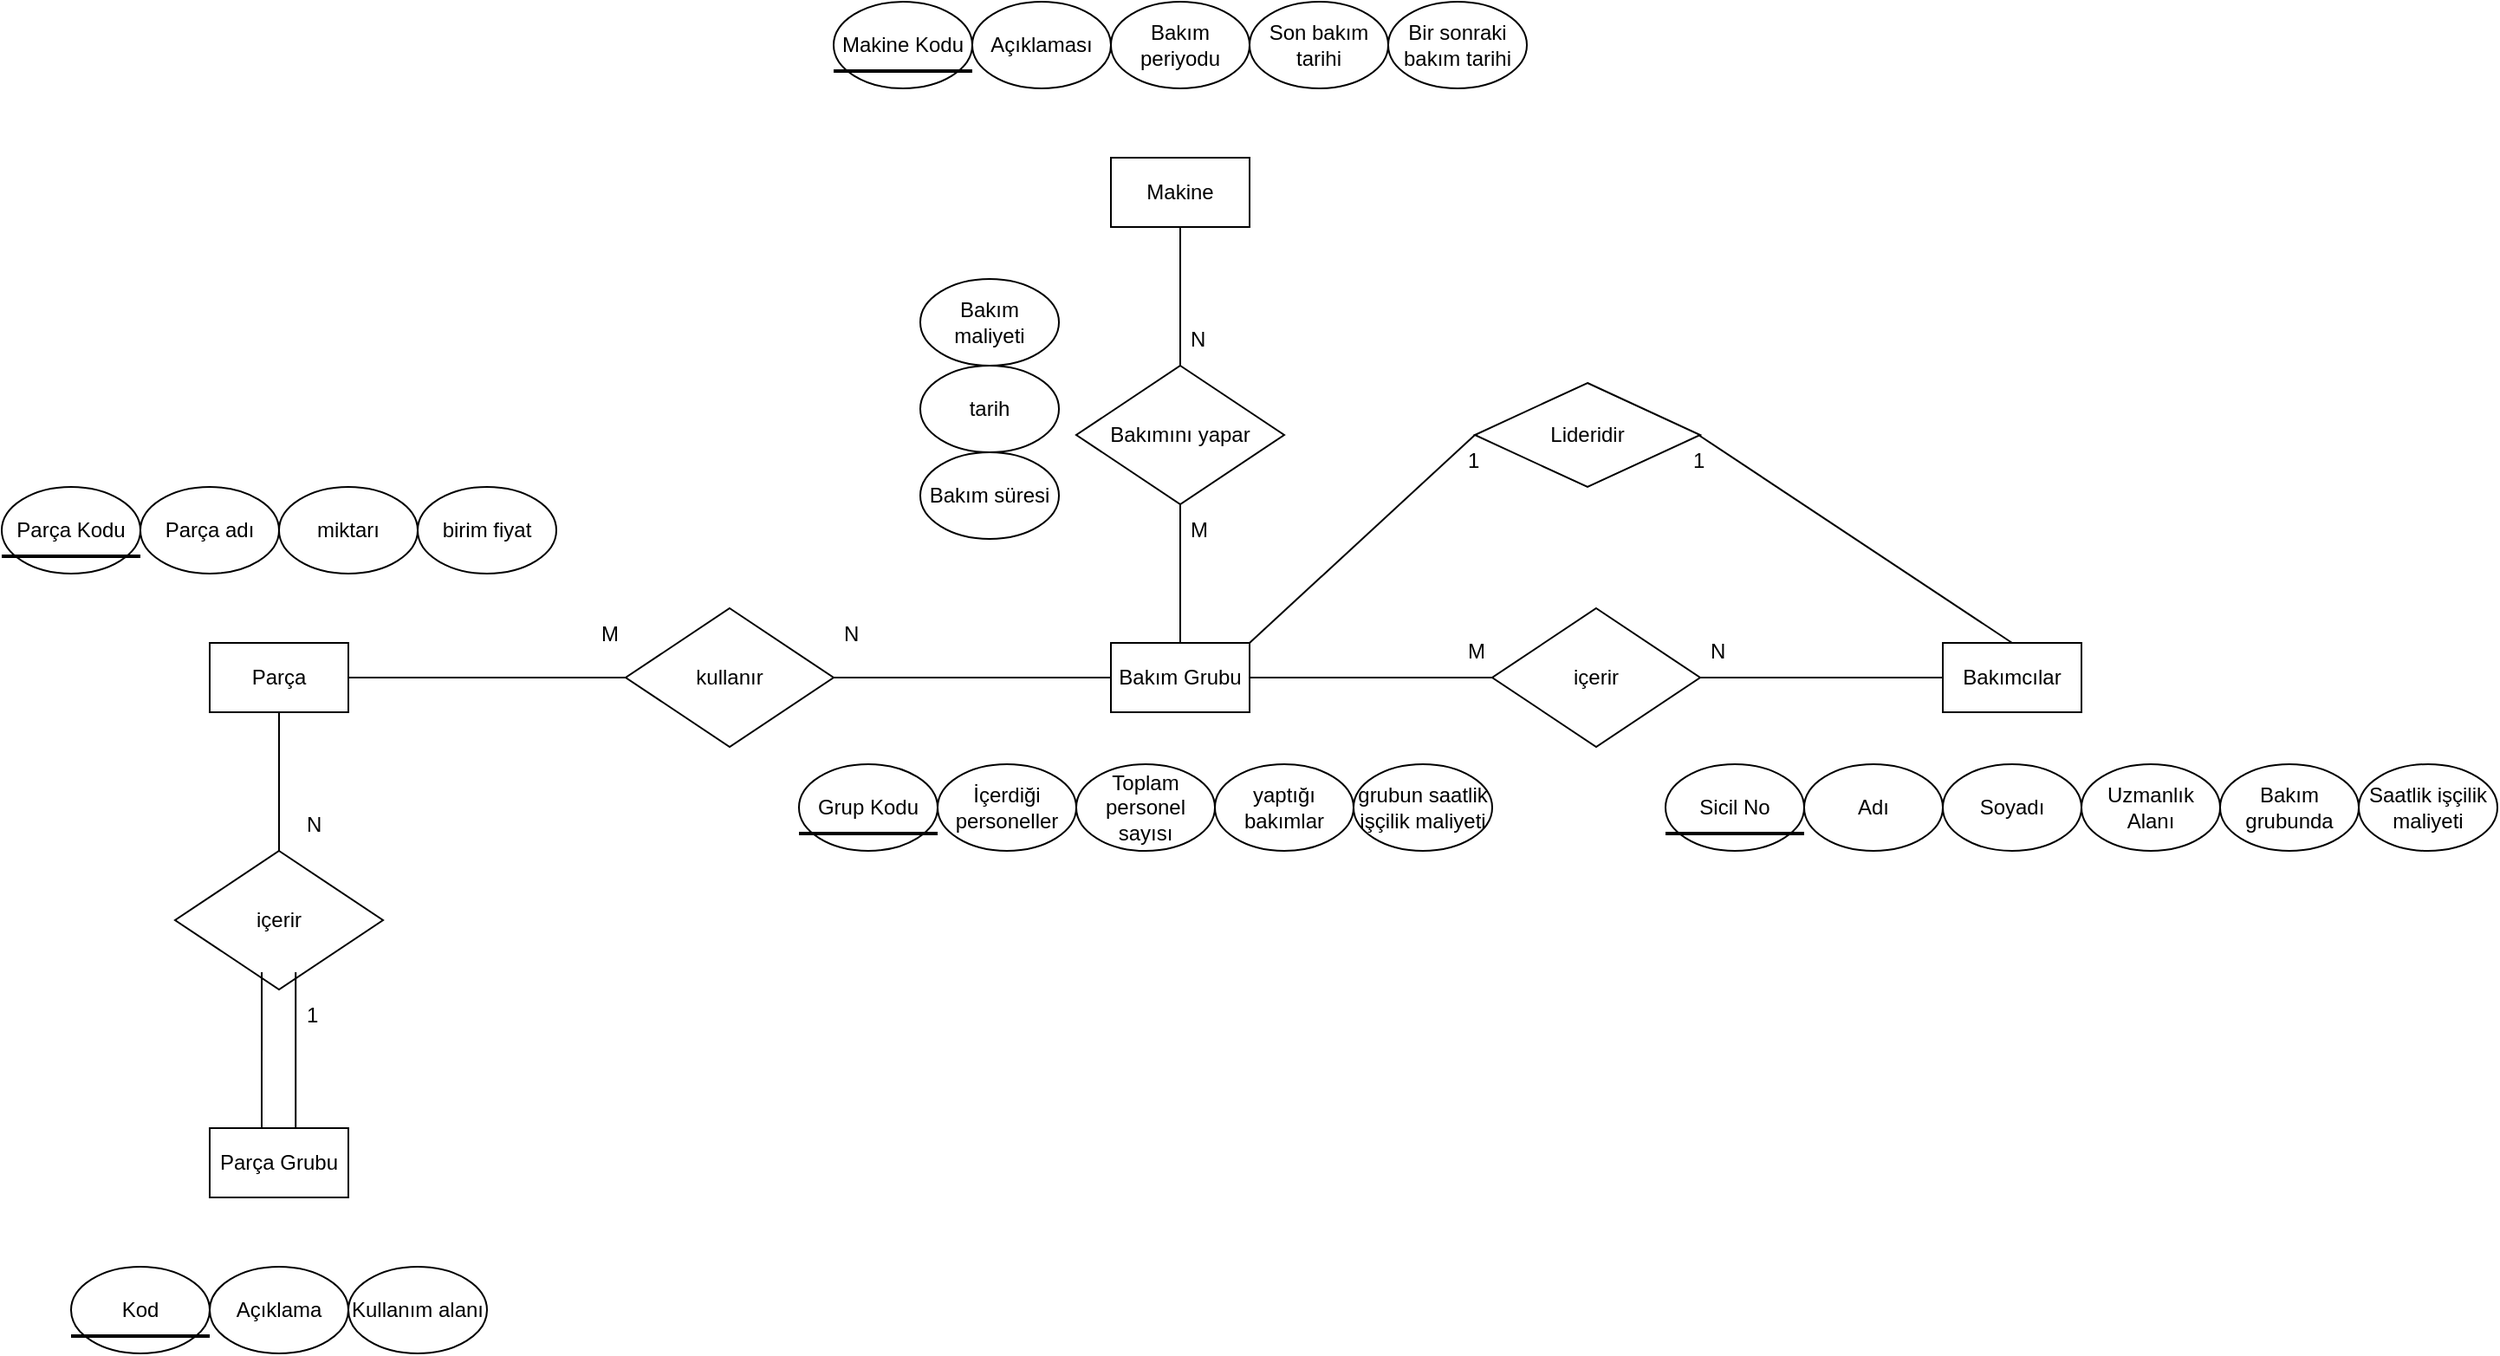 <mxfile version="24.5.3" type="github">
  <diagram name="Page-1" id="5RWQs3kXL790tDM_O4KD">
    <mxGraphModel dx="1687" dy="981" grid="1" gridSize="10" guides="1" tooltips="1" connect="1" arrows="1" fold="1" page="1" pageScale="1" pageWidth="5000" pageHeight="5000" math="0" shadow="0">
      <root>
        <mxCell id="0" />
        <mxCell id="1" parent="0" />
        <mxCell id="q8dBn_YlhrmXgaq97wFI-127" value="Makine" style="rounded=0;whiteSpace=wrap;html=1;" vertex="1" parent="1">
          <mxGeometry x="2040" y="2240" width="80" height="40" as="geometry" />
        </mxCell>
        <mxCell id="q8dBn_YlhrmXgaq97wFI-128" value="Makine Kodu" style="ellipse;whiteSpace=wrap;html=1;" vertex="1" parent="1">
          <mxGeometry x="1880" y="2150" width="80" height="50" as="geometry" />
        </mxCell>
        <mxCell id="q8dBn_YlhrmXgaq97wFI-129" value="Açıklaması" style="ellipse;whiteSpace=wrap;html=1;" vertex="1" parent="1">
          <mxGeometry x="1960" y="2150" width="80" height="50" as="geometry" />
        </mxCell>
        <mxCell id="q8dBn_YlhrmXgaq97wFI-130" value="Bakım periyodu" style="ellipse;whiteSpace=wrap;html=1;" vertex="1" parent="1">
          <mxGeometry x="2040" y="2150" width="80" height="50" as="geometry" />
        </mxCell>
        <mxCell id="q8dBn_YlhrmXgaq97wFI-131" value="Son bakım tarihi" style="ellipse;whiteSpace=wrap;html=1;" vertex="1" parent="1">
          <mxGeometry x="2120" y="2150" width="80" height="50" as="geometry" />
        </mxCell>
        <mxCell id="q8dBn_YlhrmXgaq97wFI-132" value="Bir sonraki bakım tarihi" style="ellipse;whiteSpace=wrap;html=1;" vertex="1" parent="1">
          <mxGeometry x="2200" y="2150" width="80" height="50" as="geometry" />
        </mxCell>
        <mxCell id="q8dBn_YlhrmXgaq97wFI-134" value="Bakımcılar" style="rounded=0;whiteSpace=wrap;html=1;" vertex="1" parent="1">
          <mxGeometry x="2520" y="2520" width="80" height="40" as="geometry" />
        </mxCell>
        <mxCell id="q8dBn_YlhrmXgaq97wFI-136" value="" style="endArrow=none;html=1;rounded=0;jumpSize=10;strokeWidth=2;" edge="1" parent="1">
          <mxGeometry width="50" height="50" relative="1" as="geometry">
            <mxPoint x="1880" y="2190" as="sourcePoint" />
            <mxPoint x="1960" y="2190" as="targetPoint" />
          </mxGeometry>
        </mxCell>
        <mxCell id="q8dBn_YlhrmXgaq97wFI-137" value="Sicil No" style="ellipse;whiteSpace=wrap;html=1;" vertex="1" parent="1">
          <mxGeometry x="2360" y="2590" width="80" height="50" as="geometry" />
        </mxCell>
        <mxCell id="q8dBn_YlhrmXgaq97wFI-138" value="Adı" style="ellipse;whiteSpace=wrap;html=1;" vertex="1" parent="1">
          <mxGeometry x="2440" y="2590" width="80" height="50" as="geometry" />
        </mxCell>
        <mxCell id="q8dBn_YlhrmXgaq97wFI-139" value="Soyadı" style="ellipse;whiteSpace=wrap;html=1;" vertex="1" parent="1">
          <mxGeometry x="2520" y="2590" width="80" height="50" as="geometry" />
        </mxCell>
        <mxCell id="q8dBn_YlhrmXgaq97wFI-140" value="Uzmanlık Alanı" style="ellipse;whiteSpace=wrap;html=1;" vertex="1" parent="1">
          <mxGeometry x="2600" y="2590" width="80" height="50" as="geometry" />
        </mxCell>
        <mxCell id="q8dBn_YlhrmXgaq97wFI-141" value="" style="endArrow=none;html=1;rounded=0;jumpSize=10;strokeWidth=2;" edge="1" parent="1">
          <mxGeometry width="50" height="50" relative="1" as="geometry">
            <mxPoint x="2360" y="2630" as="sourcePoint" />
            <mxPoint x="2440" y="2630" as="targetPoint" />
          </mxGeometry>
        </mxCell>
        <mxCell id="q8dBn_YlhrmXgaq97wFI-142" value="Bakım grubunda" style="ellipse;whiteSpace=wrap;html=1;" vertex="1" parent="1">
          <mxGeometry x="2680" y="2590" width="80" height="50" as="geometry" />
        </mxCell>
        <mxCell id="q8dBn_YlhrmXgaq97wFI-143" value="Bakım Grubu" style="rounded=0;whiteSpace=wrap;html=1;" vertex="1" parent="1">
          <mxGeometry x="2040" y="2520" width="80" height="40" as="geometry" />
        </mxCell>
        <mxCell id="q8dBn_YlhrmXgaq97wFI-144" value="Grup Kodu" style="ellipse;whiteSpace=wrap;html=1;" vertex="1" parent="1">
          <mxGeometry x="1860" y="2590" width="80" height="50" as="geometry" />
        </mxCell>
        <mxCell id="q8dBn_YlhrmXgaq97wFI-145" value="İçerdiği personeller" style="ellipse;whiteSpace=wrap;html=1;" vertex="1" parent="1">
          <mxGeometry x="1940" y="2590" width="80" height="50" as="geometry" />
        </mxCell>
        <mxCell id="q8dBn_YlhrmXgaq97wFI-146" value="Toplam personel sayısı" style="ellipse;whiteSpace=wrap;html=1;" vertex="1" parent="1">
          <mxGeometry x="2020" y="2590" width="80" height="50" as="geometry" />
        </mxCell>
        <mxCell id="q8dBn_YlhrmXgaq97wFI-147" value="yaptığı bakımlar" style="ellipse;whiteSpace=wrap;html=1;" vertex="1" parent="1">
          <mxGeometry x="2100" y="2590" width="80" height="50" as="geometry" />
        </mxCell>
        <mxCell id="q8dBn_YlhrmXgaq97wFI-148" value="" style="endArrow=none;html=1;rounded=0;jumpSize=10;strokeWidth=2;" edge="1" parent="1">
          <mxGeometry width="50" height="50" relative="1" as="geometry">
            <mxPoint x="1860" y="2630" as="sourcePoint" />
            <mxPoint x="1940" y="2630" as="targetPoint" />
          </mxGeometry>
        </mxCell>
        <mxCell id="q8dBn_YlhrmXgaq97wFI-150" value="Parça" style="rounded=0;whiteSpace=wrap;html=1;" vertex="1" parent="1">
          <mxGeometry x="1520" y="2520" width="80" height="40" as="geometry" />
        </mxCell>
        <mxCell id="q8dBn_YlhrmXgaq97wFI-151" value="Parça Kodu" style="ellipse;whiteSpace=wrap;html=1;" vertex="1" parent="1">
          <mxGeometry x="1400" y="2430" width="80" height="50" as="geometry" />
        </mxCell>
        <mxCell id="q8dBn_YlhrmXgaq97wFI-152" value="Parça adı" style="ellipse;whiteSpace=wrap;html=1;" vertex="1" parent="1">
          <mxGeometry x="1480" y="2430" width="80" height="50" as="geometry" />
        </mxCell>
        <mxCell id="q8dBn_YlhrmXgaq97wFI-153" value="miktarı" style="ellipse;whiteSpace=wrap;html=1;" vertex="1" parent="1">
          <mxGeometry x="1560" y="2430" width="80" height="50" as="geometry" />
        </mxCell>
        <mxCell id="q8dBn_YlhrmXgaq97wFI-154" value="birim fiyat" style="ellipse;whiteSpace=wrap;html=1;" vertex="1" parent="1">
          <mxGeometry x="1640" y="2430" width="80" height="50" as="geometry" />
        </mxCell>
        <mxCell id="q8dBn_YlhrmXgaq97wFI-157" value="" style="endArrow=none;html=1;rounded=0;jumpSize=10;strokeWidth=2;" edge="1" parent="1">
          <mxGeometry width="50" height="50" relative="1" as="geometry">
            <mxPoint x="1400" y="2470" as="sourcePoint" />
            <mxPoint x="1480" y="2470" as="targetPoint" />
          </mxGeometry>
        </mxCell>
        <mxCell id="q8dBn_YlhrmXgaq97wFI-158" value="Bakımını yapar" style="rhombus;whiteSpace=wrap;html=1;" vertex="1" parent="1">
          <mxGeometry x="2020" y="2360" width="120" height="80" as="geometry" />
        </mxCell>
        <mxCell id="q8dBn_YlhrmXgaq97wFI-159" value="" style="endArrow=none;html=1;rounded=0;entryX=0.5;entryY=1;entryDx=0;entryDy=0;" edge="1" parent="1" target="q8dBn_YlhrmXgaq97wFI-127">
          <mxGeometry width="50" height="50" relative="1" as="geometry">
            <mxPoint x="2080" y="2360" as="sourcePoint" />
            <mxPoint x="2130" y="2310" as="targetPoint" />
          </mxGeometry>
        </mxCell>
        <mxCell id="q8dBn_YlhrmXgaq97wFI-161" value="içerir" style="rhombus;whiteSpace=wrap;html=1;" vertex="1" parent="1">
          <mxGeometry x="2260" y="2500" width="120" height="80" as="geometry" />
        </mxCell>
        <mxCell id="q8dBn_YlhrmXgaq97wFI-164" value="M" style="text;strokeColor=none;fillColor=none;align=left;verticalAlign=middle;spacingLeft=4;spacingRight=4;overflow=hidden;points=[[0,0.5],[1,0.5]];portConstraint=eastwest;rotatable=0;whiteSpace=wrap;html=1;" vertex="1" parent="1">
          <mxGeometry x="2080" y="2440" width="80" height="30" as="geometry" />
        </mxCell>
        <mxCell id="q8dBn_YlhrmXgaq97wFI-165" value="N" style="text;strokeColor=none;fillColor=none;align=left;verticalAlign=middle;spacingLeft=4;spacingRight=4;overflow=hidden;points=[[0,0.5],[1,0.5]];portConstraint=eastwest;rotatable=0;whiteSpace=wrap;html=1;" vertex="1" parent="1">
          <mxGeometry x="2080" y="2330" width="80" height="30" as="geometry" />
        </mxCell>
        <mxCell id="q8dBn_YlhrmXgaq97wFI-166" value="" style="endArrow=none;html=1;rounded=0;entryX=0.5;entryY=1;entryDx=0;entryDy=0;" edge="1" parent="1">
          <mxGeometry width="50" height="50" relative="1" as="geometry">
            <mxPoint x="2080" y="2520" as="sourcePoint" />
            <mxPoint x="2080" y="2440" as="targetPoint" />
          </mxGeometry>
        </mxCell>
        <mxCell id="q8dBn_YlhrmXgaq97wFI-167" value="" style="endArrow=none;html=1;rounded=0;entryX=0;entryY=0.5;entryDx=0;entryDy=0;" edge="1" parent="1" target="q8dBn_YlhrmXgaq97wFI-161">
          <mxGeometry width="50" height="50" relative="1" as="geometry">
            <mxPoint x="2120" y="2540" as="sourcePoint" />
            <mxPoint x="2170" y="2490" as="targetPoint" />
          </mxGeometry>
        </mxCell>
        <mxCell id="q8dBn_YlhrmXgaq97wFI-168" value="" style="endArrow=none;html=1;rounded=0;entryX=0;entryY=0.5;entryDx=0;entryDy=0;" edge="1" parent="1" target="q8dBn_YlhrmXgaq97wFI-134">
          <mxGeometry width="50" height="50" relative="1" as="geometry">
            <mxPoint x="2380" y="2540" as="sourcePoint" />
            <mxPoint x="2430" y="2490" as="targetPoint" />
          </mxGeometry>
        </mxCell>
        <mxCell id="q8dBn_YlhrmXgaq97wFI-169" value="M" style="text;strokeColor=none;fillColor=none;align=left;verticalAlign=middle;spacingLeft=4;spacingRight=4;overflow=hidden;points=[[0,0.5],[1,0.5]];portConstraint=eastwest;rotatable=0;whiteSpace=wrap;html=1;" vertex="1" parent="1">
          <mxGeometry x="2240" y="2510" width="80" height="30" as="geometry" />
        </mxCell>
        <mxCell id="q8dBn_YlhrmXgaq97wFI-170" value="N" style="text;strokeColor=none;fillColor=none;align=left;verticalAlign=middle;spacingLeft=4;spacingRight=4;overflow=hidden;points=[[0,0.5],[1,0.5]];portConstraint=eastwest;rotatable=0;whiteSpace=wrap;html=1;" vertex="1" parent="1">
          <mxGeometry x="2380" y="2510" width="80" height="30" as="geometry" />
        </mxCell>
        <mxCell id="q8dBn_YlhrmXgaq97wFI-171" value="kullanır" style="rhombus;whiteSpace=wrap;html=1;" vertex="1" parent="1">
          <mxGeometry x="1760" y="2500" width="120" height="80" as="geometry" />
        </mxCell>
        <mxCell id="q8dBn_YlhrmXgaq97wFI-172" value="" style="endArrow=none;html=1;rounded=0;entryX=0;entryY=0.5;entryDx=0;entryDy=0;" edge="1" parent="1" target="q8dBn_YlhrmXgaq97wFI-143">
          <mxGeometry width="50" height="50" relative="1" as="geometry">
            <mxPoint x="1880" y="2540" as="sourcePoint" />
            <mxPoint x="2020" y="2540" as="targetPoint" />
          </mxGeometry>
        </mxCell>
        <mxCell id="q8dBn_YlhrmXgaq97wFI-173" value="" style="endArrow=none;html=1;rounded=0;entryX=0;entryY=0.5;entryDx=0;entryDy=0;" edge="1" parent="1">
          <mxGeometry width="50" height="50" relative="1" as="geometry">
            <mxPoint x="1600" y="2540" as="sourcePoint" />
            <mxPoint x="1760" y="2540" as="targetPoint" />
          </mxGeometry>
        </mxCell>
        <mxCell id="q8dBn_YlhrmXgaq97wFI-174" value="N" style="text;strokeColor=none;fillColor=none;align=left;verticalAlign=middle;spacingLeft=4;spacingRight=4;overflow=hidden;points=[[0,0.5],[1,0.5]];portConstraint=eastwest;rotatable=0;whiteSpace=wrap;html=1;" vertex="1" parent="1">
          <mxGeometry x="1880" y="2500" width="80" height="30" as="geometry" />
        </mxCell>
        <mxCell id="q8dBn_YlhrmXgaq97wFI-175" value="M" style="text;strokeColor=none;fillColor=none;align=left;verticalAlign=middle;spacingLeft=4;spacingRight=4;overflow=hidden;points=[[0,0.5],[1,0.5]];portConstraint=eastwest;rotatable=0;whiteSpace=wrap;html=1;" vertex="1" parent="1">
          <mxGeometry x="1740" y="2500" width="80" height="30" as="geometry" />
        </mxCell>
        <mxCell id="q8dBn_YlhrmXgaq97wFI-177" value="Lideridir" style="rhombus;whiteSpace=wrap;html=1;" vertex="1" parent="1">
          <mxGeometry x="2250" y="2370" width="130" height="60" as="geometry" />
        </mxCell>
        <mxCell id="q8dBn_YlhrmXgaq97wFI-184" value="" style="endArrow=none;html=1;rounded=0;entryX=0;entryY=0.5;entryDx=0;entryDy=0;" edge="1" parent="1" target="q8dBn_YlhrmXgaq97wFI-177">
          <mxGeometry width="50" height="50" relative="1" as="geometry">
            <mxPoint x="2120" y="2520" as="sourcePoint" />
            <mxPoint x="2170" y="2470" as="targetPoint" />
          </mxGeometry>
        </mxCell>
        <mxCell id="q8dBn_YlhrmXgaq97wFI-185" value="" style="endArrow=none;html=1;rounded=0;exitX=0.5;exitY=0;exitDx=0;exitDy=0;entryX=0.113;entryY=0;entryDx=0;entryDy=0;entryPerimeter=0;" edge="1" parent="1" source="q8dBn_YlhrmXgaq97wFI-134" target="q8dBn_YlhrmXgaq97wFI-186">
          <mxGeometry width="50" height="50" relative="1" as="geometry">
            <mxPoint x="2400" y="2450" as="sourcePoint" />
            <mxPoint x="2450" y="2400" as="targetPoint" />
          </mxGeometry>
        </mxCell>
        <mxCell id="q8dBn_YlhrmXgaq97wFI-186" value="1" style="text;strokeColor=none;fillColor=none;align=left;verticalAlign=middle;spacingLeft=4;spacingRight=4;overflow=hidden;points=[[0,0.5],[1,0.5]];portConstraint=eastwest;rotatable=0;whiteSpace=wrap;html=1;" vertex="1" parent="1">
          <mxGeometry x="2370" y="2400" width="80" height="30" as="geometry" />
        </mxCell>
        <mxCell id="q8dBn_YlhrmXgaq97wFI-187" value="1" style="text;strokeColor=none;fillColor=none;align=left;verticalAlign=middle;spacingLeft=4;spacingRight=4;overflow=hidden;points=[[0,0.5],[1,0.5]];portConstraint=eastwest;rotatable=0;whiteSpace=wrap;html=1;" vertex="1" parent="1">
          <mxGeometry x="2240" y="2400" width="80" height="30" as="geometry" />
        </mxCell>
        <mxCell id="q8dBn_YlhrmXgaq97wFI-188" value="içerir" style="rhombus;whiteSpace=wrap;html=1;" vertex="1" parent="1">
          <mxGeometry x="1500" y="2640" width="120" height="80" as="geometry" />
        </mxCell>
        <mxCell id="q8dBn_YlhrmXgaq97wFI-189" value="Parça Grubu" style="rounded=0;whiteSpace=wrap;html=1;" vertex="1" parent="1">
          <mxGeometry x="1520" y="2800" width="80" height="40" as="geometry" />
        </mxCell>
        <mxCell id="q8dBn_YlhrmXgaq97wFI-190" value="" style="endArrow=none;html=1;rounded=0;exitX=0.5;exitY=0;exitDx=0;exitDy=0;" edge="1" parent="1" source="q8dBn_YlhrmXgaq97wFI-188">
          <mxGeometry width="50" height="50" relative="1" as="geometry">
            <mxPoint x="1510" y="2610" as="sourcePoint" />
            <mxPoint x="1560" y="2560" as="targetPoint" />
          </mxGeometry>
        </mxCell>
        <mxCell id="q8dBn_YlhrmXgaq97wFI-191" value="" style="endArrow=none;html=1;rounded=0;exitX=0.5;exitY=0;exitDx=0;exitDy=0;entryX=0.417;entryY=0.875;entryDx=0;entryDy=0;entryPerimeter=0;" edge="1" parent="1" target="q8dBn_YlhrmXgaq97wFI-188">
          <mxGeometry width="50" height="50" relative="1" as="geometry">
            <mxPoint x="1550" y="2800" as="sourcePoint" />
            <mxPoint x="1550" y="2720" as="targetPoint" />
          </mxGeometry>
        </mxCell>
        <mxCell id="q8dBn_YlhrmXgaq97wFI-192" value="N" style="text;strokeColor=none;fillColor=none;align=left;verticalAlign=middle;spacingLeft=4;spacingRight=4;overflow=hidden;points=[[0,0.5],[1,0.5]];portConstraint=eastwest;rotatable=0;whiteSpace=wrap;html=1;" vertex="1" parent="1">
          <mxGeometry x="1570" y="2610" width="80" height="30" as="geometry" />
        </mxCell>
        <mxCell id="q8dBn_YlhrmXgaq97wFI-193" value="1" style="text;strokeColor=none;fillColor=none;align=left;verticalAlign=middle;spacingLeft=4;spacingRight=4;overflow=hidden;points=[[0,0.5],[1,0.5]];portConstraint=eastwest;rotatable=0;whiteSpace=wrap;html=1;" vertex="1" parent="1">
          <mxGeometry x="1570" y="2720" width="80" height="30" as="geometry" />
        </mxCell>
        <mxCell id="q8dBn_YlhrmXgaq97wFI-194" value="" style="endArrow=none;html=1;rounded=0;exitX=0.5;exitY=0;exitDx=0;exitDy=0;entryX=0.417;entryY=0.875;entryDx=0;entryDy=0;entryPerimeter=0;" edge="1" parent="1">
          <mxGeometry width="50" height="50" relative="1" as="geometry">
            <mxPoint x="1569.6" y="2800" as="sourcePoint" />
            <mxPoint x="1569.6" y="2710" as="targetPoint" />
          </mxGeometry>
        </mxCell>
        <mxCell id="q8dBn_YlhrmXgaq97wFI-195" value="Kod" style="ellipse;whiteSpace=wrap;html=1;" vertex="1" parent="1">
          <mxGeometry x="1440" y="2880" width="80" height="50" as="geometry" />
        </mxCell>
        <mxCell id="q8dBn_YlhrmXgaq97wFI-196" value="Açıklama" style="ellipse;whiteSpace=wrap;html=1;" vertex="1" parent="1">
          <mxGeometry x="1520" y="2880" width="80" height="50" as="geometry" />
        </mxCell>
        <mxCell id="q8dBn_YlhrmXgaq97wFI-197" value="Kullanım alanı" style="ellipse;whiteSpace=wrap;html=1;" vertex="1" parent="1">
          <mxGeometry x="1600" y="2880" width="80" height="50" as="geometry" />
        </mxCell>
        <mxCell id="q8dBn_YlhrmXgaq97wFI-199" value="" style="endArrow=none;html=1;rounded=0;jumpSize=10;strokeWidth=2;" edge="1" parent="1">
          <mxGeometry width="50" height="50" relative="1" as="geometry">
            <mxPoint x="1440" y="2920" as="sourcePoint" />
            <mxPoint x="1520" y="2920" as="targetPoint" />
          </mxGeometry>
        </mxCell>
        <mxCell id="q8dBn_YlhrmXgaq97wFI-200" value="Bakım maliyeti" style="ellipse;whiteSpace=wrap;html=1;" vertex="1" parent="1">
          <mxGeometry x="1930" y="2310" width="80" height="50" as="geometry" />
        </mxCell>
        <mxCell id="q8dBn_YlhrmXgaq97wFI-201" value="tarih" style="ellipse;whiteSpace=wrap;html=1;" vertex="1" parent="1">
          <mxGeometry x="1930" y="2360" width="80" height="50" as="geometry" />
        </mxCell>
        <mxCell id="q8dBn_YlhrmXgaq97wFI-202" value="Bakım süresi" style="ellipse;whiteSpace=wrap;html=1;" vertex="1" parent="1">
          <mxGeometry x="1930" y="2410" width="80" height="50" as="geometry" />
        </mxCell>
        <mxCell id="q8dBn_YlhrmXgaq97wFI-203" value="grubun saatlik işçilik maliyeti" style="ellipse;whiteSpace=wrap;html=1;" vertex="1" parent="1">
          <mxGeometry x="2180" y="2590" width="80" height="50" as="geometry" />
        </mxCell>
        <mxCell id="q8dBn_YlhrmXgaq97wFI-204" value="Saatlik işçilik maliyeti" style="ellipse;whiteSpace=wrap;html=1;" vertex="1" parent="1">
          <mxGeometry x="2760" y="2590" width="80" height="50" as="geometry" />
        </mxCell>
      </root>
    </mxGraphModel>
  </diagram>
</mxfile>
